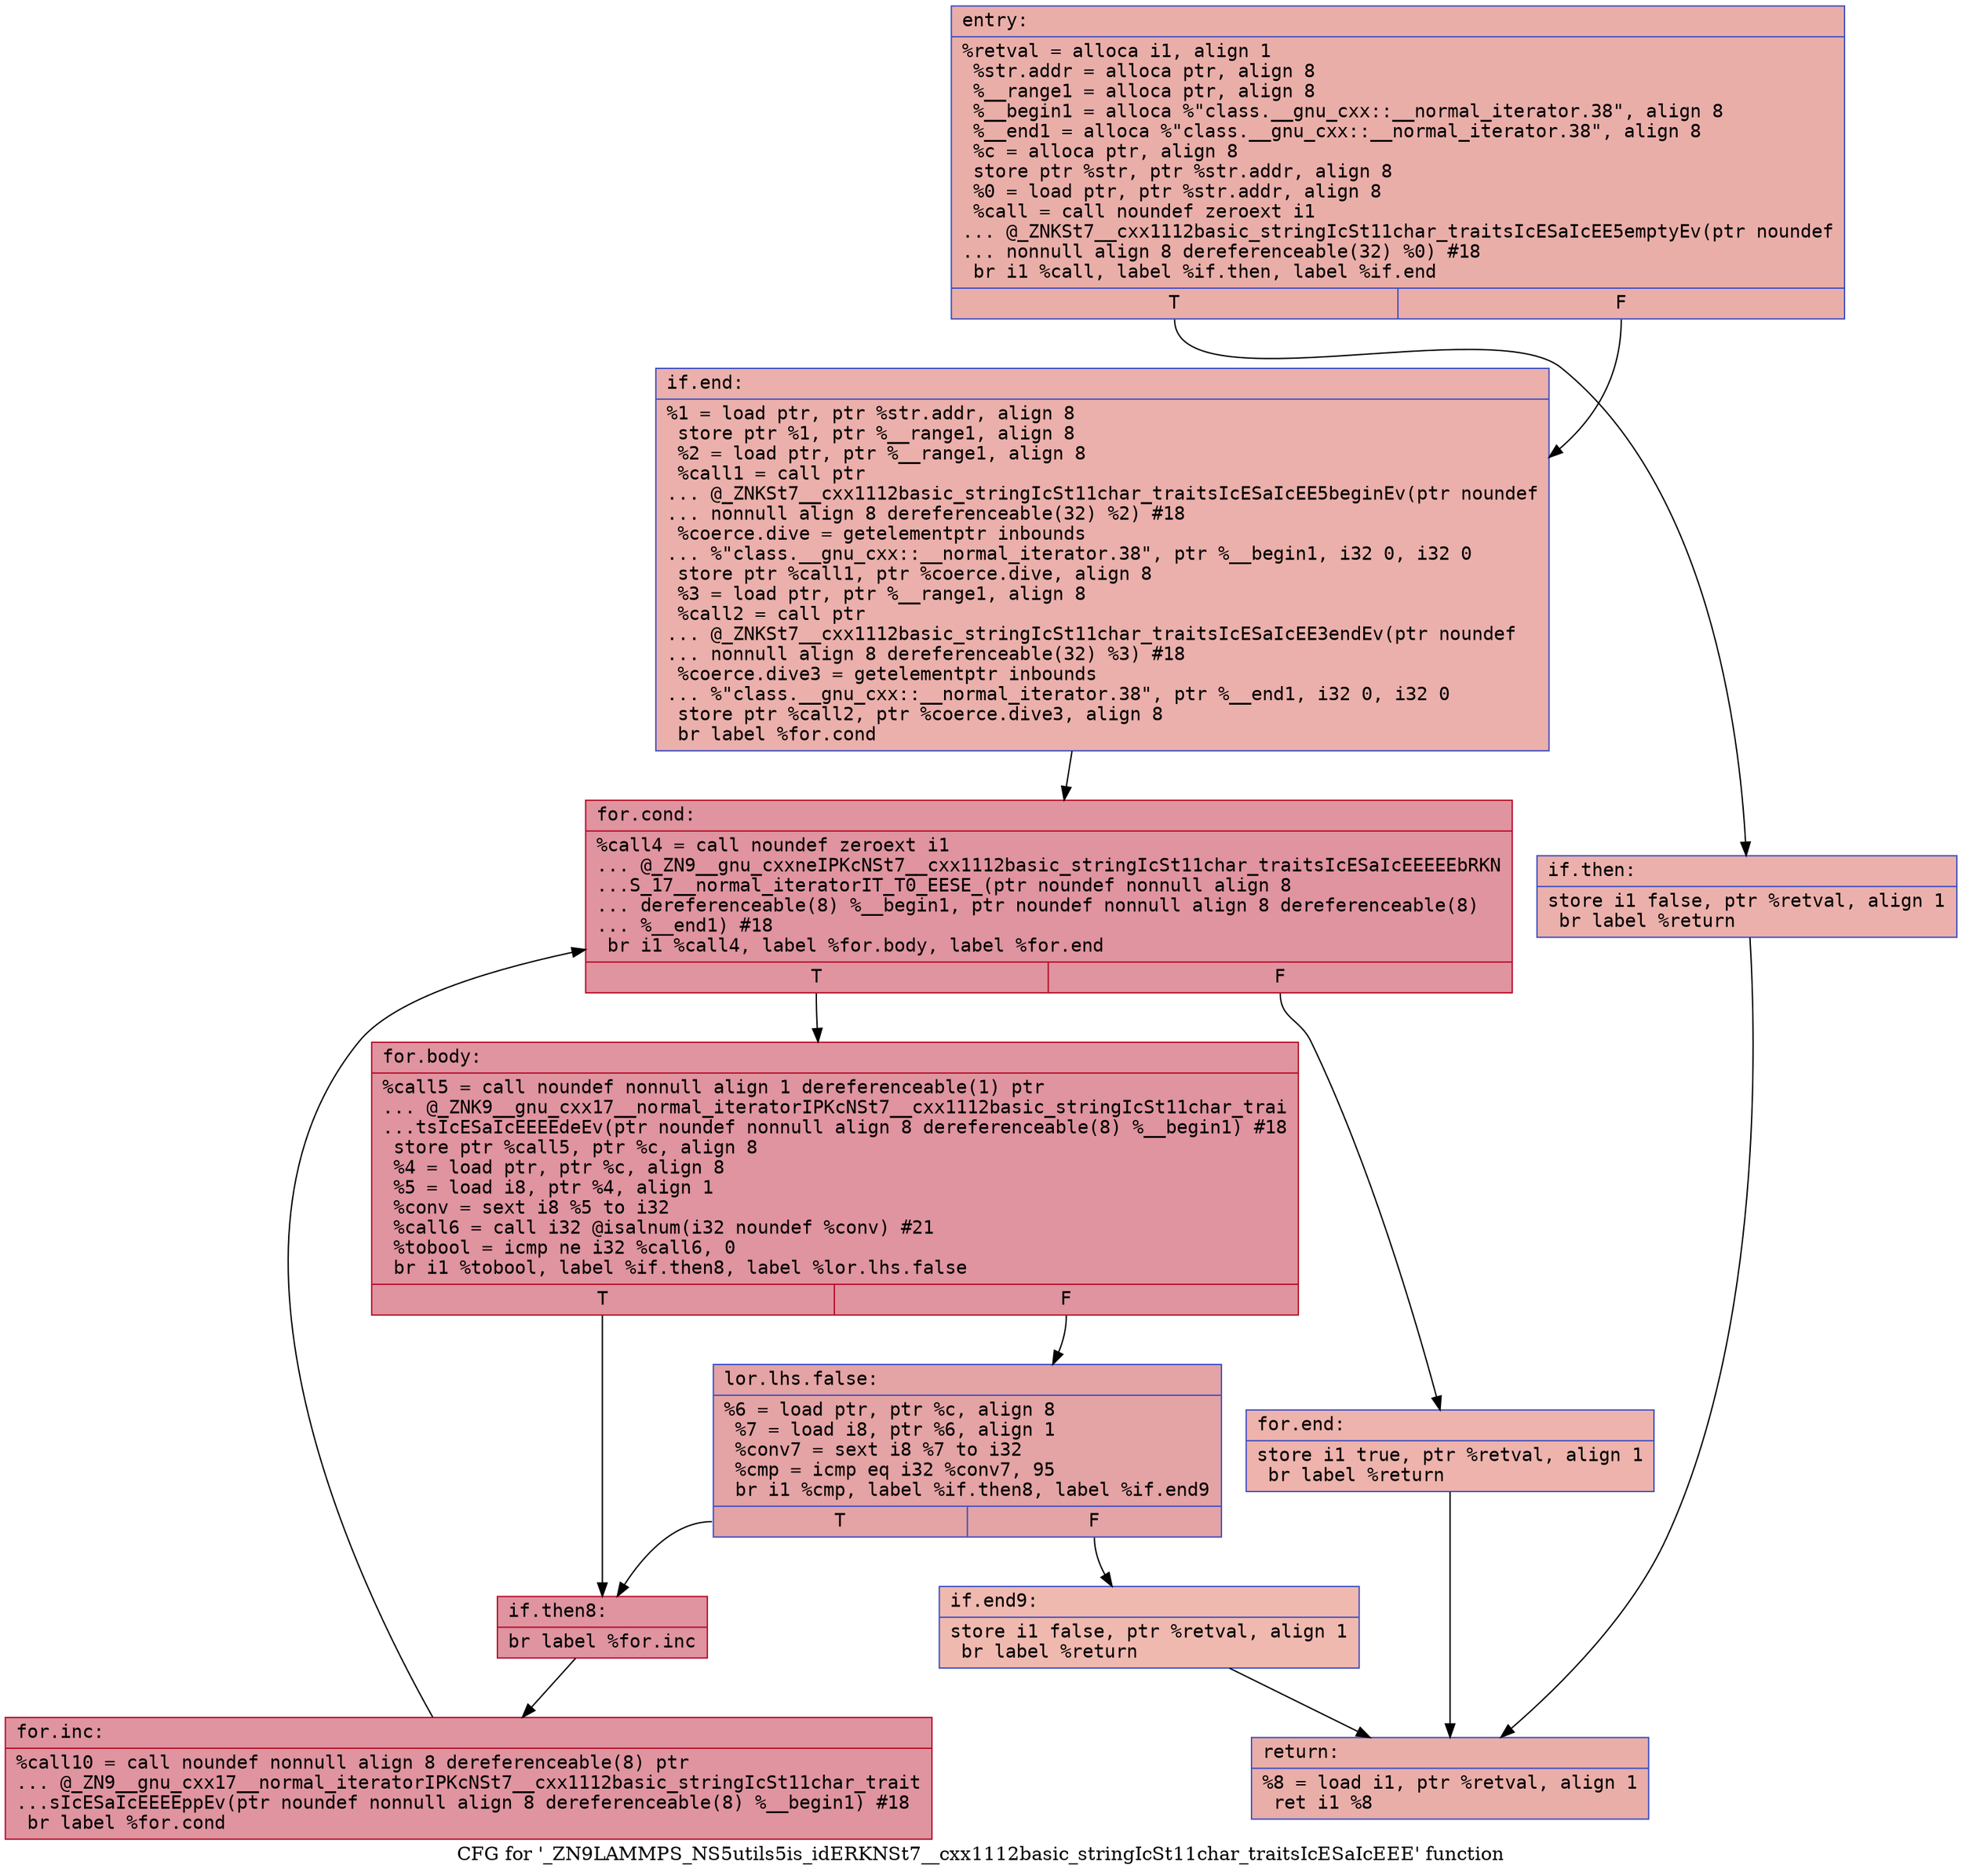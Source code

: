 digraph "CFG for '_ZN9LAMMPS_NS5utils5is_idERKNSt7__cxx1112basic_stringIcSt11char_traitsIcESaIcEEE' function" {
	label="CFG for '_ZN9LAMMPS_NS5utils5is_idERKNSt7__cxx1112basic_stringIcSt11char_traitsIcESaIcEEE' function";

	Node0x55841671c1c0 [shape=record,color="#3d50c3ff", style=filled, fillcolor="#d0473d70" fontname="Courier",label="{entry:\l|  %retval = alloca i1, align 1\l  %str.addr = alloca ptr, align 8\l  %__range1 = alloca ptr, align 8\l  %__begin1 = alloca %\"class.__gnu_cxx::__normal_iterator.38\", align 8\l  %__end1 = alloca %\"class.__gnu_cxx::__normal_iterator.38\", align 8\l  %c = alloca ptr, align 8\l  store ptr %str, ptr %str.addr, align 8\l  %0 = load ptr, ptr %str.addr, align 8\l  %call = call noundef zeroext i1\l... @_ZNKSt7__cxx1112basic_stringIcSt11char_traitsIcESaIcEE5emptyEv(ptr noundef\l... nonnull align 8 dereferenceable(32) %0) #18\l  br i1 %call, label %if.then, label %if.end\l|{<s0>T|<s1>F}}"];
	Node0x55841671c1c0:s0 -> Node0x55841671c700[tooltip="entry -> if.then\nProbability 50.00%" ];
	Node0x55841671c1c0:s1 -> Node0x55841671c8a0[tooltip="entry -> if.end\nProbability 50.00%" ];
	Node0x55841671c700 [shape=record,color="#3d50c3ff", style=filled, fillcolor="#d24b4070" fontname="Courier",label="{if.then:\l|  store i1 false, ptr %retval, align 1\l  br label %return\l}"];
	Node0x55841671c700 -> Node0x55841671ca60[tooltip="if.then -> return\nProbability 100.00%" ];
	Node0x55841671c8a0 [shape=record,color="#3d50c3ff", style=filled, fillcolor="#d24b4070" fontname="Courier",label="{if.end:\l|  %1 = load ptr, ptr %str.addr, align 8\l  store ptr %1, ptr %__range1, align 8\l  %2 = load ptr, ptr %__range1, align 8\l  %call1 = call ptr\l... @_ZNKSt7__cxx1112basic_stringIcSt11char_traitsIcESaIcEE5beginEv(ptr noundef\l... nonnull align 8 dereferenceable(32) %2) #18\l  %coerce.dive = getelementptr inbounds\l... %\"class.__gnu_cxx::__normal_iterator.38\", ptr %__begin1, i32 0, i32 0\l  store ptr %call1, ptr %coerce.dive, align 8\l  %3 = load ptr, ptr %__range1, align 8\l  %call2 = call ptr\l... @_ZNKSt7__cxx1112basic_stringIcSt11char_traitsIcESaIcEE3endEv(ptr noundef\l... nonnull align 8 dereferenceable(32) %3) #18\l  %coerce.dive3 = getelementptr inbounds\l... %\"class.__gnu_cxx::__normal_iterator.38\", ptr %__end1, i32 0, i32 0\l  store ptr %call2, ptr %coerce.dive3, align 8\l  br label %for.cond\l}"];
	Node0x55841671c8a0 -> Node0x55841671cce0[tooltip="if.end -> for.cond\nProbability 100.00%" ];
	Node0x55841671cce0 [shape=record,color="#b70d28ff", style=filled, fillcolor="#b70d2870" fontname="Courier",label="{for.cond:\l|  %call4 = call noundef zeroext i1\l... @_ZN9__gnu_cxxneIPKcNSt7__cxx1112basic_stringIcSt11char_traitsIcESaIcEEEEEbRKN\l...S_17__normal_iteratorIT_T0_EESE_(ptr noundef nonnull align 8\l... dereferenceable(8) %__begin1, ptr noundef nonnull align 8 dereferenceable(8)\l... %__end1) #18\l  br i1 %call4, label %for.body, label %for.end\l|{<s0>T|<s1>F}}"];
	Node0x55841671cce0:s0 -> Node0x55841671d7e0[tooltip="for.cond -> for.body\nProbability 96.88%" ];
	Node0x55841671cce0:s1 -> Node0x55841671d860[tooltip="for.cond -> for.end\nProbability 3.12%" ];
	Node0x55841671d7e0 [shape=record,color="#b70d28ff", style=filled, fillcolor="#b70d2870" fontname="Courier",label="{for.body:\l|  %call5 = call noundef nonnull align 1 dereferenceable(1) ptr\l... @_ZNK9__gnu_cxx17__normal_iteratorIPKcNSt7__cxx1112basic_stringIcSt11char_trai\l...tsIcESaIcEEEEdeEv(ptr noundef nonnull align 8 dereferenceable(8) %__begin1) #18\l  store ptr %call5, ptr %c, align 8\l  %4 = load ptr, ptr %c, align 8\l  %5 = load i8, ptr %4, align 1\l  %conv = sext i8 %5 to i32\l  %call6 = call i32 @isalnum(i32 noundef %conv) #21\l  %tobool = icmp ne i32 %call6, 0\l  br i1 %tobool, label %if.then8, label %lor.lhs.false\l|{<s0>T|<s1>F}}"];
	Node0x55841671d7e0:s0 -> Node0x55841671def0[tooltip="for.body -> if.then8\nProbability 62.50%" ];
	Node0x55841671d7e0:s1 -> Node0x55841671cec0[tooltip="for.body -> lor.lhs.false\nProbability 37.50%" ];
	Node0x55841671cec0 [shape=record,color="#3d50c3ff", style=filled, fillcolor="#c32e3170" fontname="Courier",label="{lor.lhs.false:\l|  %6 = load ptr, ptr %c, align 8\l  %7 = load i8, ptr %6, align 1\l  %conv7 = sext i8 %7 to i32\l  %cmp = icmp eq i32 %conv7, 95\l  br i1 %cmp, label %if.then8, label %if.end9\l|{<s0>T|<s1>F}}"];
	Node0x55841671cec0:s0 -> Node0x55841671def0[tooltip="lor.lhs.false -> if.then8\nProbability 96.88%" ];
	Node0x55841671cec0:s1 -> Node0x55841671e4f0[tooltip="lor.lhs.false -> if.end9\nProbability 3.12%" ];
	Node0x55841671def0 [shape=record,color="#b70d28ff", style=filled, fillcolor="#b70d2870" fontname="Courier",label="{if.then8:\l|  br label %for.inc\l}"];
	Node0x55841671def0 -> Node0x55841671e610[tooltip="if.then8 -> for.inc\nProbability 100.00%" ];
	Node0x55841671e4f0 [shape=record,color="#3d50c3ff", style=filled, fillcolor="#de614d70" fontname="Courier",label="{if.end9:\l|  store i1 false, ptr %retval, align 1\l  br label %return\l}"];
	Node0x55841671e4f0 -> Node0x55841671ca60[tooltip="if.end9 -> return\nProbability 100.00%" ];
	Node0x55841671e610 [shape=record,color="#b70d28ff", style=filled, fillcolor="#b70d2870" fontname="Courier",label="{for.inc:\l|  %call10 = call noundef nonnull align 8 dereferenceable(8) ptr\l... @_ZN9__gnu_cxx17__normal_iteratorIPKcNSt7__cxx1112basic_stringIcSt11char_trait\l...sIcESaIcEEEEppEv(ptr noundef nonnull align 8 dereferenceable(8) %__begin1) #18\l  br label %for.cond\l}"];
	Node0x55841671e610 -> Node0x55841671cce0[tooltip="for.inc -> for.cond\nProbability 100.00%" ];
	Node0x55841671d860 [shape=record,color="#3d50c3ff", style=filled, fillcolor="#d6524470" fontname="Courier",label="{for.end:\l|  store i1 true, ptr %retval, align 1\l  br label %return\l}"];
	Node0x55841671d860 -> Node0x55841671ca60[tooltip="for.end -> return\nProbability 100.00%" ];
	Node0x55841671ca60 [shape=record,color="#3d50c3ff", style=filled, fillcolor="#d0473d70" fontname="Courier",label="{return:\l|  %8 = load i1, ptr %retval, align 1\l  ret i1 %8\l}"];
}
